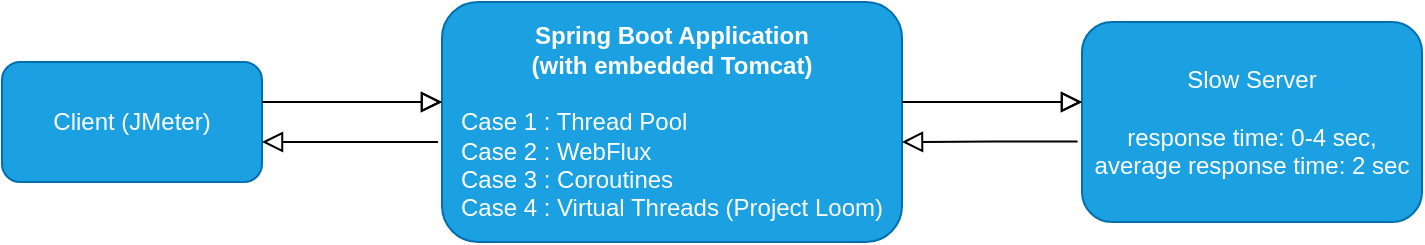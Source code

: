 <mxfile version="21.3.6" type="device">
  <diagram id="C5RBs43oDa-KdzZeNtuy" name="Page-1">
    <mxGraphModel dx="1562" dy="818" grid="1" gridSize="10" guides="1" tooltips="1" connect="1" arrows="1" fold="1" page="1" pageScale="1" pageWidth="827" pageHeight="1169" math="0" shadow="0">
      <root>
        <mxCell id="WIyWlLk6GJQsqaUBKTNV-0" />
        <mxCell id="WIyWlLk6GJQsqaUBKTNV-1" parent="WIyWlLk6GJQsqaUBKTNV-0" />
        <mxCell id="WIyWlLk6GJQsqaUBKTNV-3" value="&lt;div&gt;Client (JMeter)&lt;br&gt;&lt;/div&gt;" style="rounded=1;whiteSpace=wrap;html=1;fontSize=12;glass=0;strokeWidth=1;shadow=0;fillColor=#1ba1e2;fontColor=#ffffff;strokeColor=#006EAF;" parent="WIyWlLk6GJQsqaUBKTNV-1" vertex="1">
          <mxGeometry x="150" y="70" width="130" height="60" as="geometry" />
        </mxCell>
        <mxCell id="WIyWlLk6GJQsqaUBKTNV-7" value="&lt;div&gt;&lt;b&gt;Spring Boot Application &lt;br&gt;&lt;/b&gt;&lt;/div&gt;&lt;div&gt;&lt;b&gt;(with embedded Tomcat)&lt;/b&gt;&lt;/div&gt;&lt;div&gt;&lt;b&gt;&lt;br&gt;&lt;/b&gt;&lt;/div&gt;&lt;div align=&quot;left&quot;&gt;Case 1 : Thread Pool&lt;/div&gt;&lt;div align=&quot;left&quot;&gt;Case 2 : WebFlux&lt;/div&gt;&lt;div align=&quot;left&quot;&gt;Case 3 : Coroutines&lt;/div&gt;&lt;div align=&quot;left&quot;&gt;Case 4 : Virtual Threads (Project Loom)&lt;br&gt;&lt;/div&gt;" style="rounded=1;whiteSpace=wrap;html=1;fontSize=12;glass=0;strokeWidth=1;shadow=0;fillColor=#1ba1e2;fontColor=#ffffff;strokeColor=#006EAF;" parent="WIyWlLk6GJQsqaUBKTNV-1" vertex="1">
          <mxGeometry x="370" y="40" width="230" height="120" as="geometry" />
        </mxCell>
        <mxCell id="7lZ1NPJMyv0DkxrdXfG8-1" value="&lt;div&gt;Slow Server&lt;/div&gt;&lt;div&gt;&lt;br&gt;&lt;/div&gt;&lt;div&gt;response time: 0-4 sec,&lt;/div&gt;&lt;div&gt;average response time: 2 sec&lt;br&gt;&lt;/div&gt;" style="rounded=1;whiteSpace=wrap;html=1;fontSize=12;glass=0;strokeWidth=1;shadow=0;fillColor=#1ba1e2;strokeColor=#006EAF;fontColor=#ffffff;" parent="WIyWlLk6GJQsqaUBKTNV-1" vertex="1">
          <mxGeometry x="690" y="50" width="170" height="100" as="geometry" />
        </mxCell>
        <mxCell id="7lZ1NPJMyv0DkxrdXfG8-3" value="" style="rounded=0;html=1;jettySize=auto;orthogonalLoop=1;fontSize=11;endArrow=block;endFill=0;endSize=8;strokeWidth=1;shadow=0;labelBackgroundColor=none;edgeStyle=orthogonalEdgeStyle;" parent="WIyWlLk6GJQsqaUBKTNV-1" edge="1">
          <mxGeometry relative="1" as="geometry">
            <mxPoint x="280" y="90" as="sourcePoint" />
            <mxPoint x="370" y="90" as="targetPoint" />
            <Array as="points">
              <mxPoint x="350" y="90" />
              <mxPoint x="350" y="90" />
            </Array>
          </mxGeometry>
        </mxCell>
        <mxCell id="7lZ1NPJMyv0DkxrdXfG8-4" value="" style="rounded=0;html=1;jettySize=auto;orthogonalLoop=1;fontSize=11;endArrow=block;endFill=0;endSize=8;strokeWidth=1;shadow=0;labelBackgroundColor=none;edgeStyle=orthogonalEdgeStyle;" parent="WIyWlLk6GJQsqaUBKTNV-1" edge="1">
          <mxGeometry relative="1" as="geometry">
            <mxPoint x="280" y="90" as="sourcePoint" />
            <mxPoint x="370" y="90" as="targetPoint" />
            <Array as="points">
              <mxPoint x="330" y="90" />
              <mxPoint x="330" y="90" />
            </Array>
          </mxGeometry>
        </mxCell>
        <mxCell id="7lZ1NPJMyv0DkxrdXfG8-5" value="" style="rounded=0;html=1;jettySize=auto;orthogonalLoop=1;fontSize=11;endArrow=block;endFill=0;endSize=8;strokeWidth=1;shadow=0;labelBackgroundColor=none;edgeStyle=orthogonalEdgeStyle;" parent="WIyWlLk6GJQsqaUBKTNV-1" edge="1">
          <mxGeometry relative="1" as="geometry">
            <mxPoint x="600" y="90" as="sourcePoint" />
            <mxPoint x="690" y="90" as="targetPoint" />
            <Array as="points">
              <mxPoint x="670" y="90" />
              <mxPoint x="670" y="90" />
            </Array>
          </mxGeometry>
        </mxCell>
        <mxCell id="7lZ1NPJMyv0DkxrdXfG8-6" value="" style="rounded=0;html=1;jettySize=auto;orthogonalLoop=1;fontSize=11;endArrow=block;endFill=0;endSize=8;strokeWidth=1;shadow=0;labelBackgroundColor=none;edgeStyle=orthogonalEdgeStyle;" parent="WIyWlLk6GJQsqaUBKTNV-1" edge="1">
          <mxGeometry relative="1" as="geometry">
            <mxPoint x="600" y="90" as="sourcePoint" />
            <mxPoint x="690" y="90" as="targetPoint" />
            <Array as="points">
              <mxPoint x="650" y="90" />
              <mxPoint x="650" y="90" />
            </Array>
          </mxGeometry>
        </mxCell>
        <mxCell id="7lZ1NPJMyv0DkxrdXfG8-7" value="" style="rounded=0;html=1;jettySize=auto;orthogonalLoop=1;fontSize=11;endArrow=block;endFill=0;endSize=8;strokeWidth=1;shadow=0;labelBackgroundColor=none;edgeStyle=orthogonalEdgeStyle;exitX=-0.013;exitY=0.598;exitDx=0;exitDy=0;exitPerimeter=0;" parent="WIyWlLk6GJQsqaUBKTNV-1" source="7lZ1NPJMyv0DkxrdXfG8-1" edge="1">
          <mxGeometry relative="1" as="geometry">
            <mxPoint x="680" y="110" as="sourcePoint" />
            <mxPoint x="600" y="110" as="targetPoint" />
            <Array as="points" />
          </mxGeometry>
        </mxCell>
        <mxCell id="7lZ1NPJMyv0DkxrdXfG8-8" value="" style="rounded=0;html=1;jettySize=auto;orthogonalLoop=1;fontSize=11;endArrow=block;endFill=0;endSize=8;strokeWidth=1;shadow=0;labelBackgroundColor=none;edgeStyle=orthogonalEdgeStyle;exitX=-0.013;exitY=0.598;exitDx=0;exitDy=0;exitPerimeter=0;" parent="WIyWlLk6GJQsqaUBKTNV-1" edge="1">
          <mxGeometry relative="1" as="geometry">
            <mxPoint x="368" y="110" as="sourcePoint" />
            <mxPoint x="280" y="110" as="targetPoint" />
            <Array as="points" />
          </mxGeometry>
        </mxCell>
      </root>
    </mxGraphModel>
  </diagram>
</mxfile>

